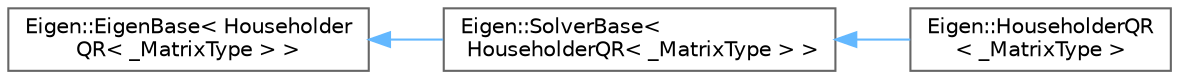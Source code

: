digraph "Graphical Class Hierarchy"
{
 // LATEX_PDF_SIZE
  bgcolor="transparent";
  edge [fontname=Helvetica,fontsize=10,labelfontname=Helvetica,labelfontsize=10];
  node [fontname=Helvetica,fontsize=10,shape=box,height=0.2,width=0.4];
  rankdir="LR";
  Node0 [id="Node000000",label="Eigen::EigenBase\< Householder\lQR\< _MatrixType \> \>",height=0.2,width=0.4,color="grey40", fillcolor="white", style="filled",URL="$structEigen_1_1EigenBase.html",tooltip=" "];
  Node0 -> Node1 [id="edge491_Node000000_Node000001",dir="back",color="steelblue1",style="solid",tooltip=" "];
  Node1 [id="Node000001",label="Eigen::SolverBase\<\l HouseholderQR\< _MatrixType \> \>",height=0.2,width=0.4,color="grey40", fillcolor="white", style="filled",URL="$classEigen_1_1SolverBase.html",tooltip=" "];
  Node1 -> Node2 [id="edge492_Node000001_Node000002",dir="back",color="steelblue1",style="solid",tooltip=" "];
  Node2 [id="Node000002",label="Eigen::HouseholderQR\l\< _MatrixType \>",height=0.2,width=0.4,color="grey40", fillcolor="white", style="filled",URL="$classEigen_1_1HouseholderQR.html",tooltip="Householder QR decomposition of a matrix."];
}
